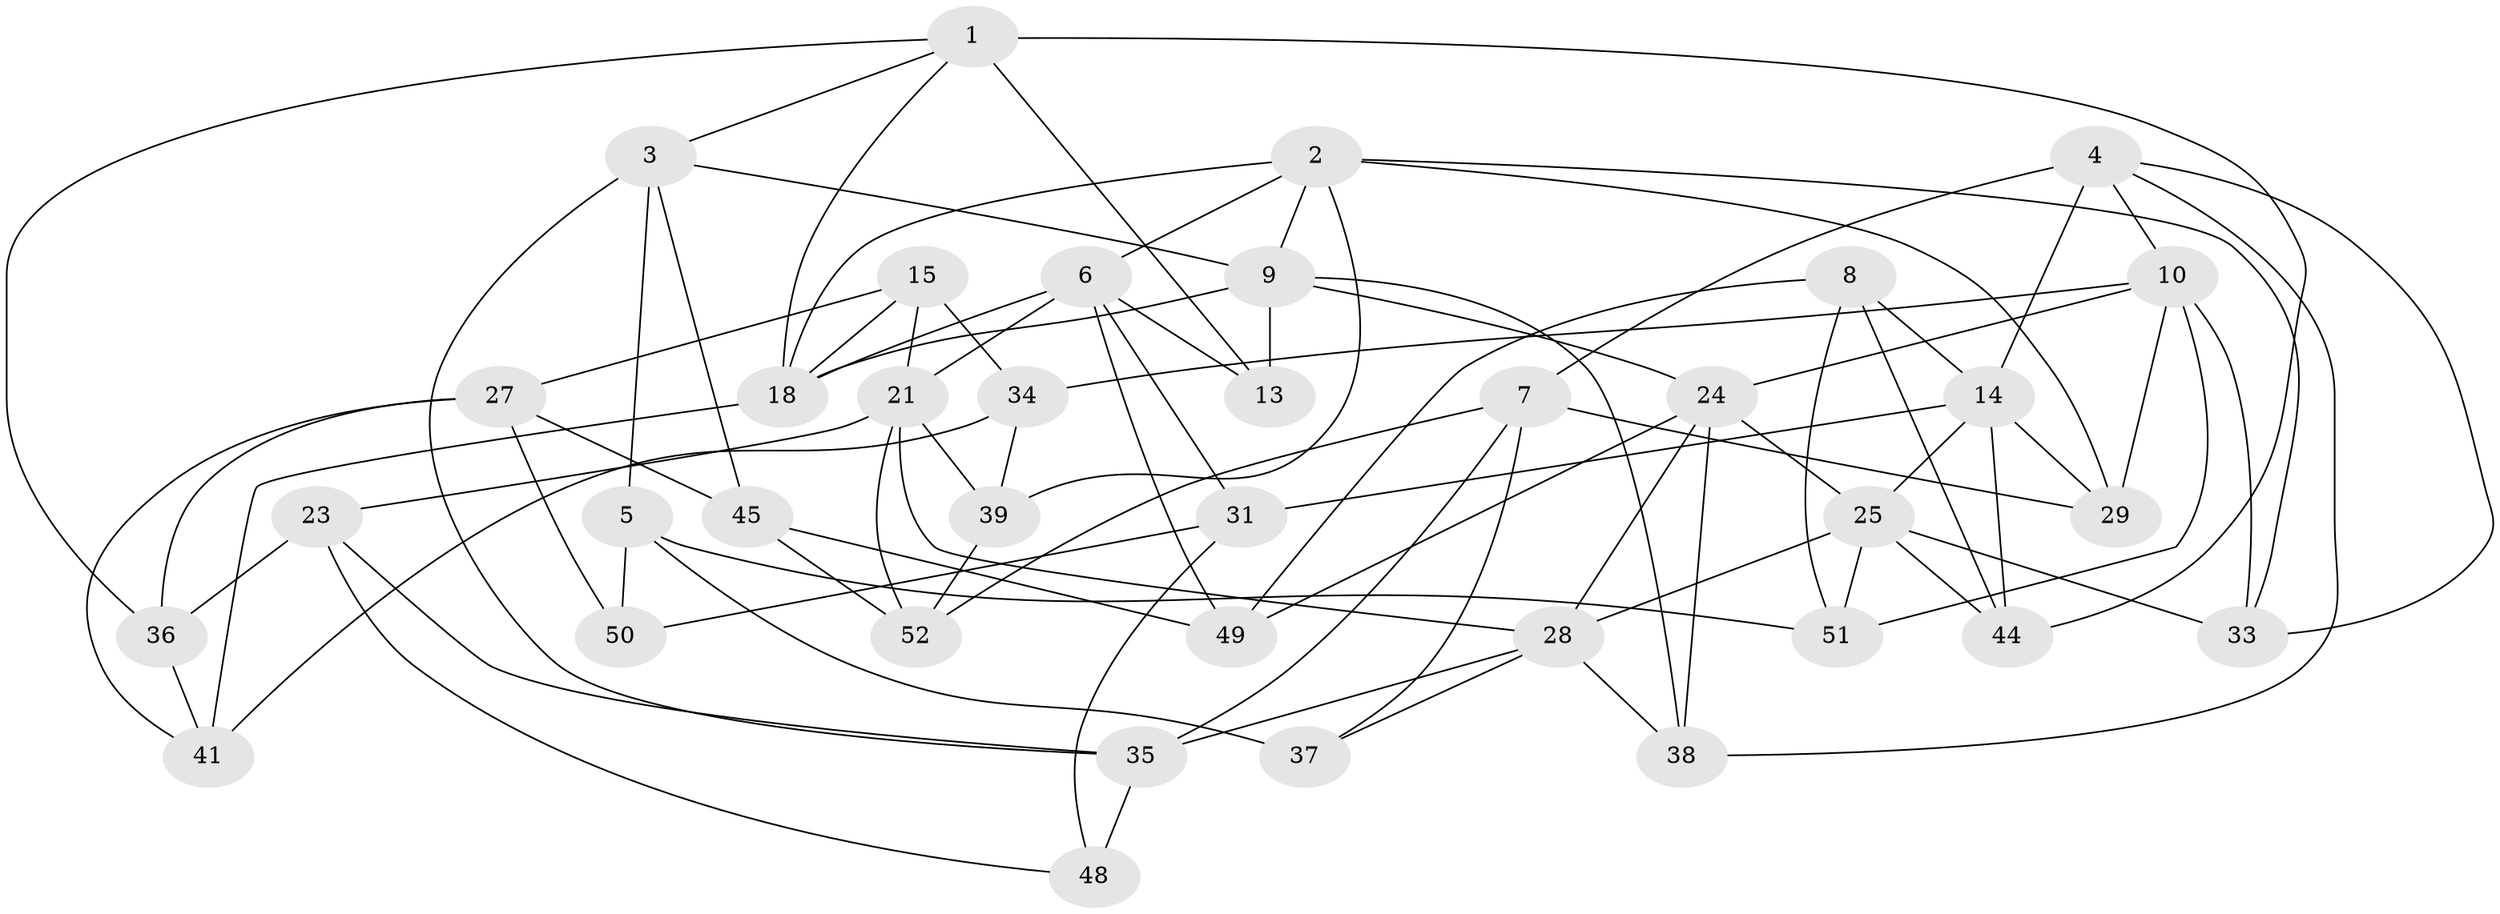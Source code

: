 // Generated by graph-tools (version 1.1) at 2025/24/03/03/25 07:24:27]
// undirected, 37 vertices, 85 edges
graph export_dot {
graph [start="1"]
  node [color=gray90,style=filled];
  1 [super="+12"];
  2 [super="+32"];
  3 [super="+53"];
  4 [super="+17"];
  5 [super="+20"];
  6 [super="+19"];
  7 [super="+16"];
  8;
  9 [super="+11"];
  10 [super="+22"];
  13;
  14 [super="+43"];
  15;
  18 [super="+47"];
  21 [super="+42"];
  23;
  24 [super="+26"];
  25 [super="+46"];
  27 [super="+30"];
  28 [super="+54"];
  29;
  31;
  33;
  34;
  35 [super="+40"];
  36;
  37;
  38;
  39;
  41;
  44;
  45;
  48;
  49;
  50;
  51;
  52;
  1 -- 36;
  1 -- 13 [weight=2];
  1 -- 18;
  1 -- 44;
  1 -- 3;
  2 -- 18;
  2 -- 39;
  2 -- 9;
  2 -- 33;
  2 -- 29;
  2 -- 6;
  3 -- 35;
  3 -- 5 [weight=2];
  3 -- 9;
  3 -- 45;
  4 -- 38;
  4 -- 7 [weight=2];
  4 -- 33;
  4 -- 10;
  4 -- 14;
  5 -- 37 [weight=2];
  5 -- 50;
  5 -- 51;
  6 -- 21;
  6 -- 49;
  6 -- 13;
  6 -- 18;
  6 -- 31;
  7 -- 37;
  7 -- 29;
  7 -- 52;
  7 -- 35;
  8 -- 14;
  8 -- 51;
  8 -- 44;
  8 -- 49;
  9 -- 38;
  9 -- 13;
  9 -- 18;
  9 -- 24;
  10 -- 34;
  10 -- 51;
  10 -- 29;
  10 -- 33;
  10 -- 24;
  14 -- 29;
  14 -- 25;
  14 -- 44;
  14 -- 31;
  15 -- 18;
  15 -- 34;
  15 -- 21;
  15 -- 27;
  18 -- 41;
  21 -- 39;
  21 -- 52;
  21 -- 23;
  21 -- 28;
  23 -- 36;
  23 -- 48;
  23 -- 35;
  24 -- 49;
  24 -- 38;
  24 -- 28;
  24 -- 25;
  25 -- 51;
  25 -- 28;
  25 -- 44;
  25 -- 33;
  27 -- 50 [weight=2];
  27 -- 45;
  27 -- 36;
  27 -- 41;
  28 -- 37;
  28 -- 35;
  28 -- 38;
  31 -- 48;
  31 -- 50;
  34 -- 41;
  34 -- 39;
  35 -- 48 [weight=2];
  36 -- 41;
  39 -- 52;
  45 -- 49;
  45 -- 52;
}

